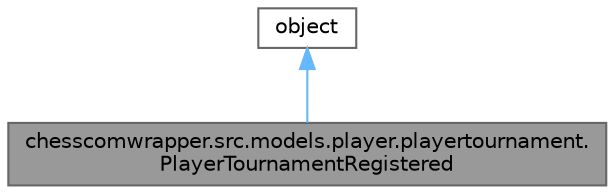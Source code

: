digraph "chesscomwrapper.src.models.player.playertournament.PlayerTournamentRegistered"
{
 // LATEX_PDF_SIZE
  bgcolor="transparent";
  edge [fontname=Helvetica,fontsize=10,labelfontname=Helvetica,labelfontsize=10];
  node [fontname=Helvetica,fontsize=10,shape=box,height=0.2,width=0.4];
  Node1 [label="chesscomwrapper.src.models.player.playertournament.\lPlayerTournamentRegistered",height=0.2,width=0.4,color="gray40", fillcolor="grey60", style="filled", fontcolor="black",tooltip="Represents a tournament that a player is registered in."];
  Node2 -> Node1 [dir="back",color="steelblue1",style="solid"];
  Node2 [label="object",height=0.2,width=0.4,color="gray40", fillcolor="white", style="filled",tooltip=" "];
}
